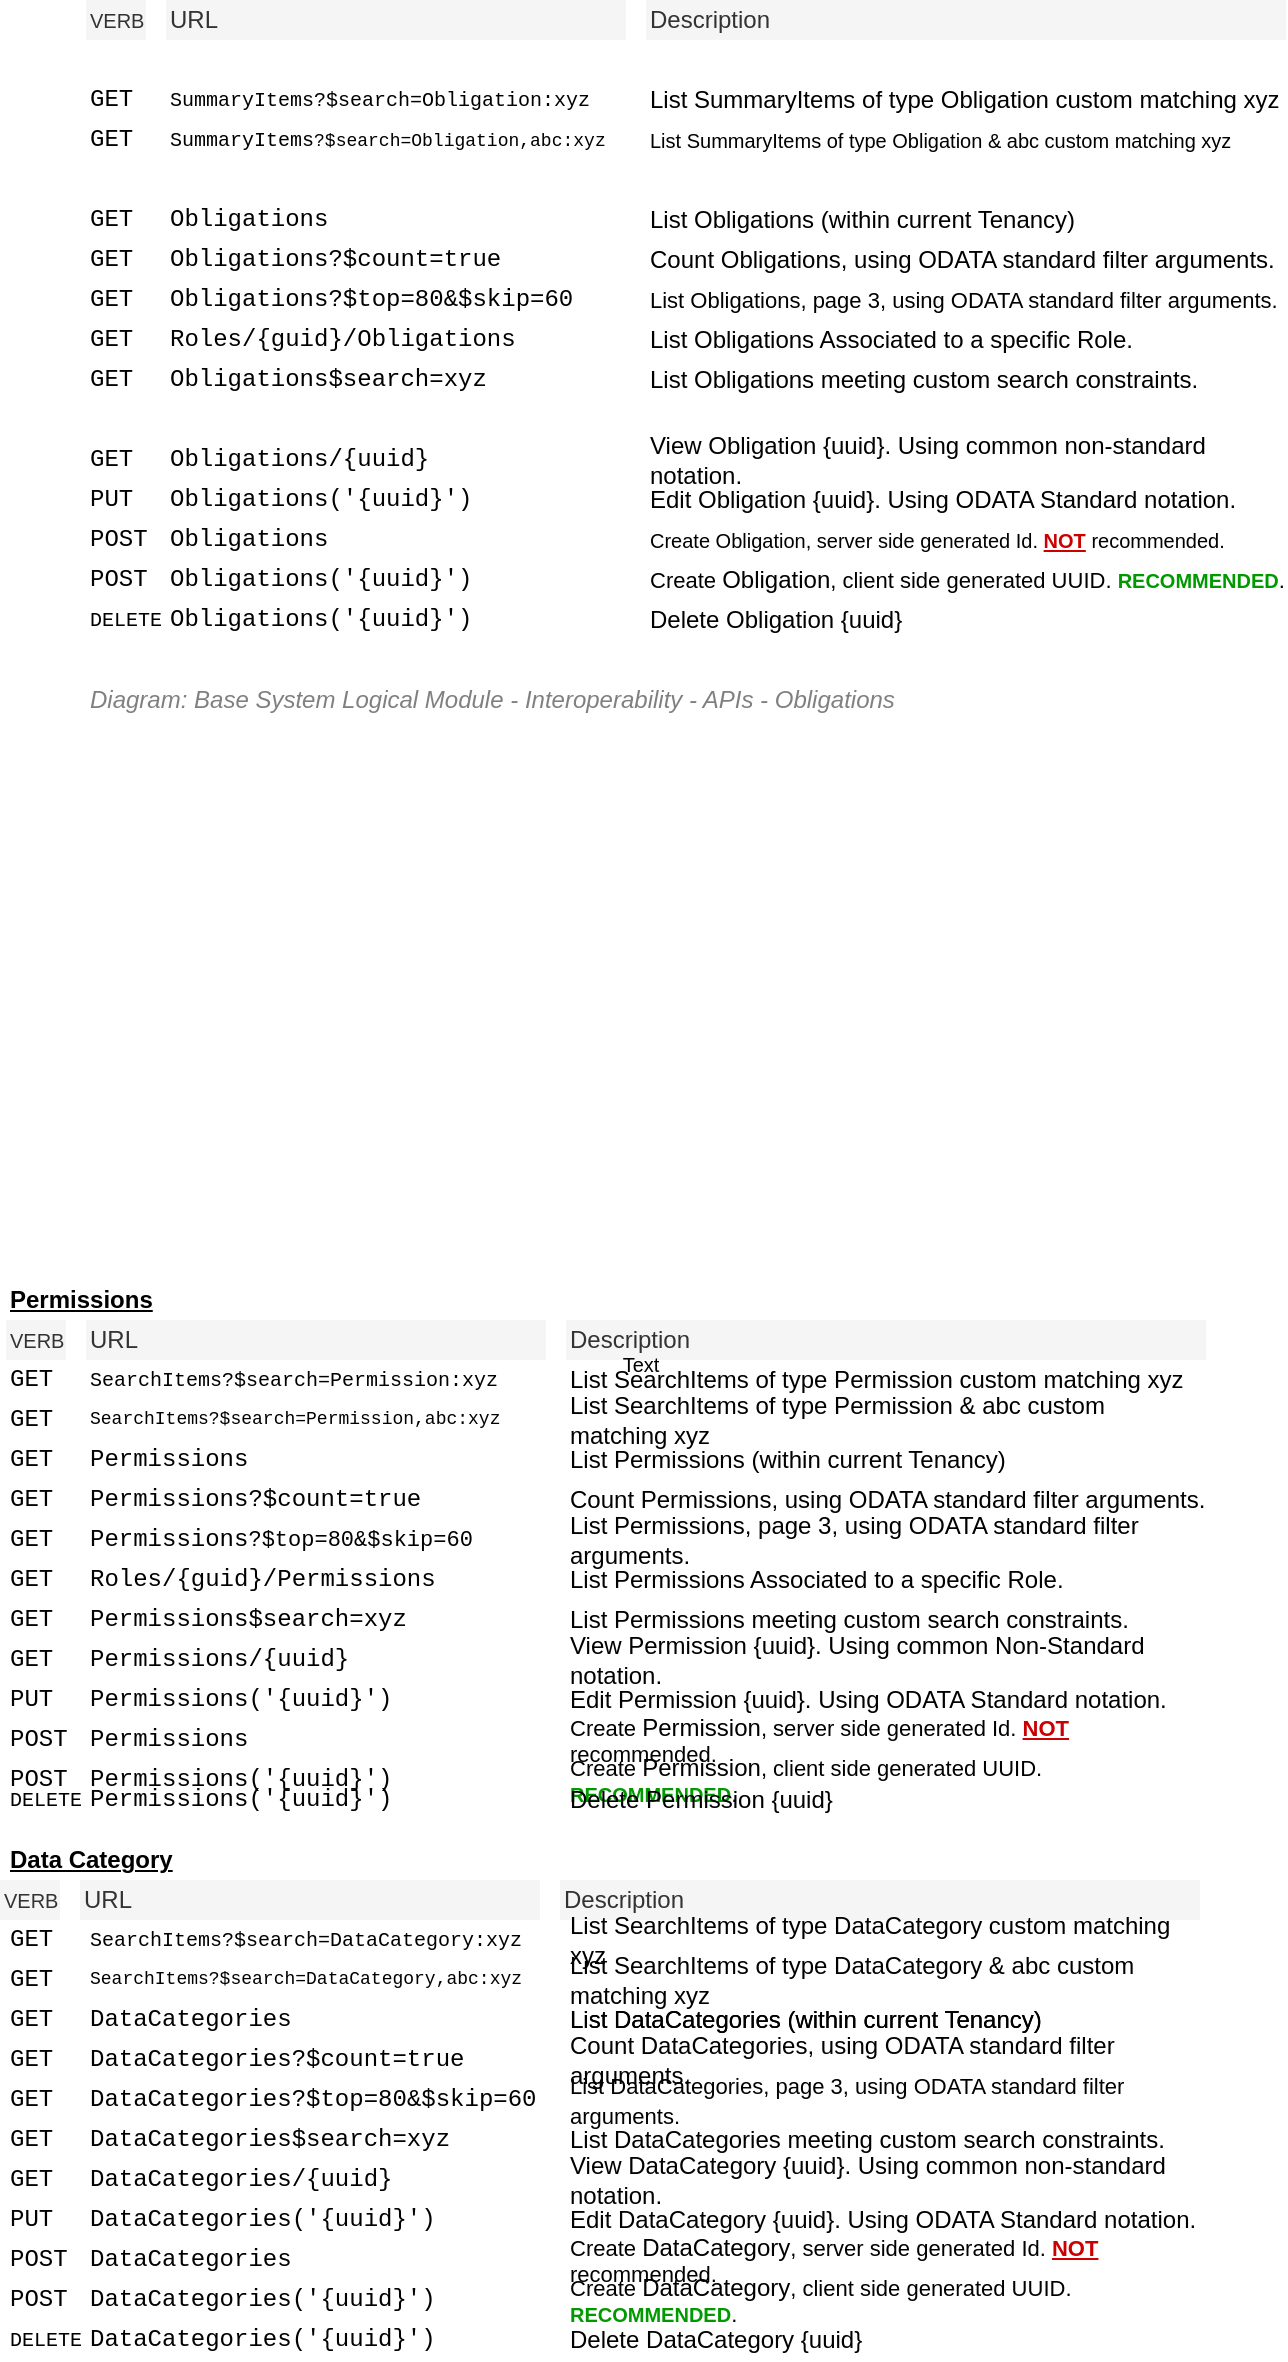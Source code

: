 <mxfile compressed="false" version="18.0.8" type="google">
  <diagram name="Integration/System Logical Module/API/Resource URLs/Obligations" id="_vl6j4uGzw7o1ja7lDuy">
    <mxGraphModel grid="1" page="1" gridSize="10" guides="1" tooltips="1" connect="1" arrows="1" fold="1" pageScale="1" pageWidth="850" pageHeight="1100" math="0" shadow="0">
      <root>
        <mxCell id="plRAJhjOQbolsk8mRA2n-0" />
        <mxCell id="plRAJhjOQbolsk8mRA2n-1" parent="plRAJhjOQbolsk8mRA2n-0" />
        <mxCell id="plRAJhjOQbolsk8mRA2n-26" value="List Obligations (within current Tenancy)" style="text;html=1;strokeColor=none;fillColor=none;align=left;verticalAlign=middle;whiteSpace=wrap;rounded=0;dashed=1;fontFamily=Helvetica;fontSize=12;" vertex="1" parent="plRAJhjOQbolsk8mRA2n-1">
          <mxGeometry x="400" y="300" width="320" height="20" as="geometry" />
        </mxCell>
        <mxCell id="plRAJhjOQbolsk8mRA2n-27" value="Obligations" style="text;html=1;strokeColor=none;fillColor=none;align=left;verticalAlign=middle;whiteSpace=wrap;rounded=0;dashed=1;fontSize=12;fontFamily=Courier New;" vertex="1" parent="plRAJhjOQbolsk8mRA2n-1">
          <mxGeometry x="160" y="300" width="200" height="20" as="geometry" />
        </mxCell>
        <mxCell id="plRAJhjOQbolsk8mRA2n-28" value="Obligations/{uuid}" style="text;html=1;strokeColor=none;fillColor=none;align=left;verticalAlign=middle;whiteSpace=wrap;rounded=0;dashed=1;fontSize=12;fontFamily=Courier New;" vertex="1" parent="plRAJhjOQbolsk8mRA2n-1">
          <mxGeometry x="160" y="420" width="200" height="20" as="geometry" />
        </mxCell>
        <mxCell id="plRAJhjOQbolsk8mRA2n-29" value="View Obligation {uuid}. Using common non-standard notation." style="text;html=1;strokeColor=none;fillColor=none;align=left;verticalAlign=middle;whiteSpace=wrap;rounded=0;dashed=1;fontFamily=Helvetica;fontSize=12;" vertex="1" parent="plRAJhjOQbolsk8mRA2n-1">
          <mxGeometry x="400" y="420" width="320" height="20" as="geometry" />
        </mxCell>
        <mxCell id="plRAJhjOQbolsk8mRA2n-30" value="GET" style="text;html=1;strokeColor=none;fillColor=none;align=left;verticalAlign=middle;whiteSpace=wrap;rounded=0;dashed=1;fontSize=12;fontFamily=Courier New;" vertex="1" parent="plRAJhjOQbolsk8mRA2n-1">
          <mxGeometry x="120" y="300" width="40" height="20" as="geometry" />
        </mxCell>
        <mxCell id="plRAJhjOQbolsk8mRA2n-31" value="GET" style="text;html=1;strokeColor=none;fillColor=none;align=left;verticalAlign=middle;whiteSpace=wrap;rounded=0;dashed=1;fontSize=12;fontFamily=Courier New;" vertex="1" parent="plRAJhjOQbolsk8mRA2n-1">
          <mxGeometry x="120" y="420" width="40" height="20" as="geometry" />
        </mxCell>
        <mxCell id="plRAJhjOQbolsk8mRA2n-32" value="POST" style="text;html=1;strokeColor=none;fillColor=none;align=left;verticalAlign=middle;whiteSpace=wrap;rounded=0;dashed=1;fontSize=12;fontFamily=Courier New;" vertex="1" parent="plRAJhjOQbolsk8mRA2n-1">
          <mxGeometry x="120" y="460" width="40" height="20" as="geometry" />
        </mxCell>
        <mxCell id="plRAJhjOQbolsk8mRA2n-33" value="Obligations" style="text;html=1;strokeColor=none;fillColor=none;align=left;verticalAlign=middle;whiteSpace=wrap;rounded=0;dashed=1;fontSize=12;fontFamily=Courier New;" vertex="1" parent="plRAJhjOQbolsk8mRA2n-1">
          <mxGeometry x="160" y="460" width="200" height="20" as="geometry" />
        </mxCell>
        <mxCell id="plRAJhjOQbolsk8mRA2n-34" value="POST" style="text;html=1;strokeColor=none;fillColor=none;align=left;verticalAlign=middle;whiteSpace=wrap;rounded=0;dashed=1;fontSize=12;fontFamily=Courier New;" vertex="1" parent="plRAJhjOQbolsk8mRA2n-1">
          <mxGeometry x="120" y="480" width="40" height="20" as="geometry" />
        </mxCell>
        <mxCell id="plRAJhjOQbolsk8mRA2n-35" value="Obligations(&#39;{uuid}&#39;)" style="text;html=1;strokeColor=none;fillColor=none;align=left;verticalAlign=middle;whiteSpace=wrap;rounded=0;dashed=1;fontSize=12;fontFamily=Courier New;" vertex="1" parent="plRAJhjOQbolsk8mRA2n-1">
          <mxGeometry x="160" y="480" width="200" height="20" as="geometry" />
        </mxCell>
        <mxCell id="plRAJhjOQbolsk8mRA2n-36" value="Create&amp;nbsp;&lt;span style=&quot;font-size: 10px;&quot;&gt;Obligation&lt;/span&gt;, server side generated Id. &lt;b style=&quot;font-size: 10px;&quot;&gt;&lt;font color=&quot;#cc0000&quot; style=&quot;font-size: 10px;&quot;&gt;&lt;u style=&quot;font-size: 10px;&quot;&gt;NOT&lt;/u&gt;&lt;/font&gt; &lt;/b&gt;recommended." style="text;html=1;strokeColor=none;fillColor=none;align=left;verticalAlign=middle;whiteSpace=wrap;rounded=0;dashed=1;fontFamily=Helvetica;fontSize=10;" vertex="1" parent="plRAJhjOQbolsk8mRA2n-1">
          <mxGeometry x="400" y="460" width="320" height="20" as="geometry" />
        </mxCell>
        <mxCell id="plRAJhjOQbolsk8mRA2n-37" value="Create&amp;nbsp;&lt;span style=&quot;font-size: 12px&quot;&gt;Obligation&lt;/span&gt;, client side generated UUID. &lt;font color=&quot;#009900&quot; size=&quot;1&quot;&gt;&lt;b&gt;RECOMMENDED&lt;/b&gt;&lt;/font&gt;." style="text;html=1;strokeColor=none;fillColor=none;align=left;verticalAlign=middle;whiteSpace=wrap;rounded=0;dashed=1;fontFamily=Helvetica;fontSize=11;" vertex="1" parent="plRAJhjOQbolsk8mRA2n-1">
          <mxGeometry x="400" y="480" width="320" height="20" as="geometry" />
        </mxCell>
        <mxCell id="plRAJhjOQbolsk8mRA2n-38" value="PUT" style="text;html=1;strokeColor=none;fillColor=none;align=left;verticalAlign=middle;whiteSpace=wrap;rounded=0;dashed=1;fontSize=12;fontFamily=Courier New;" vertex="1" parent="plRAJhjOQbolsk8mRA2n-1">
          <mxGeometry x="120" y="440" width="40" height="20" as="geometry" />
        </mxCell>
        <mxCell id="plRAJhjOQbolsk8mRA2n-39" value="Obligations(&#39;{uuid}&#39;)" style="text;html=1;strokeColor=none;fillColor=none;align=left;verticalAlign=middle;whiteSpace=wrap;rounded=0;dashed=1;fontSize=12;fontFamily=Courier New;" vertex="1" parent="plRAJhjOQbolsk8mRA2n-1">
          <mxGeometry x="160" y="440" width="200" height="20" as="geometry" />
        </mxCell>
        <mxCell id="plRAJhjOQbolsk8mRA2n-40" value="Edit Obligation {uuid}. Using ODATA Standard notation." style="text;html=1;strokeColor=none;fillColor=none;align=left;verticalAlign=middle;whiteSpace=wrap;rounded=0;dashed=1;fontFamily=Helvetica;fontSize=12;" vertex="1" parent="plRAJhjOQbolsk8mRA2n-1">
          <mxGeometry x="400" y="440" width="320" height="20" as="geometry" />
        </mxCell>
        <mxCell id="plRAJhjOQbolsk8mRA2n-41" value="DELETE" style="text;html=1;strokeColor=none;fillColor=none;align=left;verticalAlign=middle;whiteSpace=wrap;rounded=0;dashed=1;fontSize=10;fontFamily=Courier New;" vertex="1" parent="plRAJhjOQbolsk8mRA2n-1">
          <mxGeometry x="120" y="500" width="40" height="20" as="geometry" />
        </mxCell>
        <mxCell id="plRAJhjOQbolsk8mRA2n-42" value="Obligations(&#39;{uuid}&#39;)" style="text;html=1;strokeColor=none;fillColor=none;align=left;verticalAlign=middle;whiteSpace=wrap;rounded=0;dashed=1;fontSize=12;fontFamily=Courier New;" vertex="1" parent="plRAJhjOQbolsk8mRA2n-1">
          <mxGeometry x="160" y="500" width="200" height="20" as="geometry" />
        </mxCell>
        <mxCell id="plRAJhjOQbolsk8mRA2n-43" value="Delete Obligation {uuid}" style="text;html=1;strokeColor=none;fillColor=none;align=left;verticalAlign=middle;whiteSpace=wrap;rounded=0;dashed=1;fontFamily=Helvetica;fontSize=12;" vertex="1" parent="plRAJhjOQbolsk8mRA2n-1">
          <mxGeometry x="400" y="500" width="320" height="20" as="geometry" />
        </mxCell>
        <mxCell id="plRAJhjOQbolsk8mRA2n-45" value="List Obligations, page 3, using ODATA standard filter arguments." style="text;html=1;strokeColor=none;fillColor=none;align=left;verticalAlign=middle;whiteSpace=wrap;rounded=0;dashed=1;fontFamily=Helvetica;fontSize=11;" vertex="1" parent="plRAJhjOQbolsk8mRA2n-1">
          <mxGeometry x="400" y="340" width="320" height="20" as="geometry" />
        </mxCell>
        <mxCell id="plRAJhjOQbolsk8mRA2n-46" value="&lt;font style=&quot;font-size: 12px&quot;&gt;Obligations?$top=80&amp;amp;$skip=60&lt;/font&gt;" style="text;html=1;strokeColor=none;fillColor=none;align=left;verticalAlign=middle;whiteSpace=wrap;rounded=0;dashed=1;fontSize=12;fontFamily=Courier New;" vertex="1" parent="plRAJhjOQbolsk8mRA2n-1">
          <mxGeometry x="160" y="340" width="240" height="20" as="geometry" />
        </mxCell>
        <mxCell id="plRAJhjOQbolsk8mRA2n-47" value="GET" style="text;html=1;strokeColor=none;fillColor=none;align=left;verticalAlign=middle;whiteSpace=wrap;rounded=0;dashed=1;fontSize=12;fontFamily=Courier New;" vertex="1" parent="plRAJhjOQbolsk8mRA2n-1">
          <mxGeometry x="120" y="340" width="40" height="20" as="geometry" />
        </mxCell>
        <mxCell id="plRAJhjOQbolsk8mRA2n-48" value="Count Obligations, using ODATA standard filter arguments." style="text;html=1;strokeColor=none;fillColor=none;align=left;verticalAlign=middle;whiteSpace=wrap;rounded=0;dashed=1;fontFamily=Helvetica;fontSize=12;" vertex="1" parent="plRAJhjOQbolsk8mRA2n-1">
          <mxGeometry x="400" y="320" width="320" height="20" as="geometry" />
        </mxCell>
        <mxCell id="plRAJhjOQbolsk8mRA2n-49" value="Obligations?$count=true" style="text;html=1;strokeColor=none;fillColor=none;align=left;verticalAlign=middle;whiteSpace=wrap;rounded=0;dashed=1;fontSize=12;fontFamily=Courier New;" vertex="1" parent="plRAJhjOQbolsk8mRA2n-1">
          <mxGeometry x="160" y="320" width="200" height="20" as="geometry" />
        </mxCell>
        <mxCell id="plRAJhjOQbolsk8mRA2n-50" value="GET" style="text;html=1;strokeColor=none;fillColor=none;align=left;verticalAlign=middle;whiteSpace=wrap;rounded=0;dashed=1;fontSize=12;fontFamily=Courier New;" vertex="1" parent="plRAJhjOQbolsk8mRA2n-1">
          <mxGeometry x="120" y="320" width="40" height="20" as="geometry" />
        </mxCell>
        <mxCell id="plRAJhjOQbolsk8mRA2n-51" value="List Permissions (within current Tenancy)" style="text;html=1;strokeColor=none;fillColor=none;align=left;verticalAlign=middle;whiteSpace=wrap;rounded=0;dashed=1;fontFamily=Helvetica;fontSize=12;" vertex="1" parent="plRAJhjOQbolsk8mRA2n-1">
          <mxGeometry x="360" y="920" width="320" height="20" as="geometry" />
        </mxCell>
        <mxCell id="plRAJhjOQbolsk8mRA2n-52" value="Permissions" style="text;html=1;strokeColor=none;fillColor=none;align=left;verticalAlign=middle;whiteSpace=wrap;rounded=0;dashed=1;fontSize=12;fontFamily=Courier New;" vertex="1" parent="plRAJhjOQbolsk8mRA2n-1">
          <mxGeometry x="120" y="920" width="200" height="20" as="geometry" />
        </mxCell>
        <mxCell id="plRAJhjOQbolsk8mRA2n-53" value="Permissions/{uuid}" style="text;html=1;strokeColor=none;fillColor=none;align=left;verticalAlign=middle;whiteSpace=wrap;rounded=0;dashed=1;fontSize=12;fontFamily=Courier New;" vertex="1" parent="plRAJhjOQbolsk8mRA2n-1">
          <mxGeometry x="120" y="1020" width="200" height="20" as="geometry" />
        </mxCell>
        <mxCell id="plRAJhjOQbolsk8mRA2n-54" value="View Permission {uuid}. Using common Non-Standard notation." style="text;html=1;strokeColor=none;fillColor=none;align=left;verticalAlign=middle;whiteSpace=wrap;rounded=0;dashed=1;fontFamily=Helvetica;fontSize=12;" vertex="1" parent="plRAJhjOQbolsk8mRA2n-1">
          <mxGeometry x="360" y="1020" width="320" height="20" as="geometry" />
        </mxCell>
        <mxCell id="plRAJhjOQbolsk8mRA2n-55" value="GET" style="text;html=1;strokeColor=none;fillColor=none;align=left;verticalAlign=middle;whiteSpace=wrap;rounded=0;dashed=1;fontSize=12;fontFamily=Courier New;" vertex="1" parent="plRAJhjOQbolsk8mRA2n-1">
          <mxGeometry x="80" y="920" width="40" height="20" as="geometry" />
        </mxCell>
        <mxCell id="plRAJhjOQbolsk8mRA2n-56" value="GET" style="text;html=1;strokeColor=none;fillColor=none;align=left;verticalAlign=middle;whiteSpace=wrap;rounded=0;dashed=1;fontSize=12;fontFamily=Courier New;" vertex="1" parent="plRAJhjOQbolsk8mRA2n-1">
          <mxGeometry x="80" y="1020" width="40" height="20" as="geometry" />
        </mxCell>
        <mxCell id="plRAJhjOQbolsk8mRA2n-57" value="POST" style="text;html=1;strokeColor=none;fillColor=none;align=left;verticalAlign=middle;whiteSpace=wrap;rounded=0;dashed=1;fontSize=12;fontFamily=Courier New;" vertex="1" parent="plRAJhjOQbolsk8mRA2n-1">
          <mxGeometry x="80" y="1060" width="40" height="20" as="geometry" />
        </mxCell>
        <mxCell id="plRAJhjOQbolsk8mRA2n-58" value="Permissions" style="text;html=1;strokeColor=none;fillColor=none;align=left;verticalAlign=middle;whiteSpace=wrap;rounded=0;dashed=1;fontSize=12;fontFamily=Courier New;" vertex="1" parent="plRAJhjOQbolsk8mRA2n-1">
          <mxGeometry x="120" y="1060" width="200" height="20" as="geometry" />
        </mxCell>
        <mxCell id="plRAJhjOQbolsk8mRA2n-59" value="POST" style="text;html=1;strokeColor=none;fillColor=none;align=left;verticalAlign=middle;whiteSpace=wrap;rounded=0;dashed=1;fontSize=12;fontFamily=Courier New;" vertex="1" parent="plRAJhjOQbolsk8mRA2n-1">
          <mxGeometry x="80" y="1080" width="40" height="20" as="geometry" />
        </mxCell>
        <mxCell id="plRAJhjOQbolsk8mRA2n-60" value="Permissions(&#39;{uuid}&#39;)" style="text;html=1;strokeColor=none;fillColor=none;align=left;verticalAlign=middle;whiteSpace=wrap;rounded=0;dashed=1;fontSize=12;fontFamily=Courier New;" vertex="1" parent="plRAJhjOQbolsk8mRA2n-1">
          <mxGeometry x="120" y="1080" width="200" height="20" as="geometry" />
        </mxCell>
        <mxCell id="plRAJhjOQbolsk8mRA2n-61" value="Create&amp;nbsp;&lt;span style=&quot;font-size: 12px&quot;&gt;Permission&lt;/span&gt;, server side generated Id. &lt;b style=&quot;font-size: 11px&quot;&gt;&lt;font color=&quot;#cc0000&quot; style=&quot;font-size: 11px&quot;&gt;&lt;u style=&quot;font-size: 11px&quot;&gt;NOT&lt;/u&gt;&lt;/font&gt; &lt;/b&gt;recommended." style="text;html=1;strokeColor=none;fillColor=none;align=left;verticalAlign=middle;whiteSpace=wrap;rounded=0;dashed=1;fontFamily=Helvetica;fontSize=11;" vertex="1" parent="plRAJhjOQbolsk8mRA2n-1">
          <mxGeometry x="360" y="1060" width="320" height="20" as="geometry" />
        </mxCell>
        <mxCell id="plRAJhjOQbolsk8mRA2n-62" value="Create&amp;nbsp;&lt;span style=&quot;font-size: 12px&quot;&gt;Permission&lt;/span&gt;, client side generated UUID. &lt;font color=&quot;#009900&quot; size=&quot;1&quot;&gt;&lt;b&gt;RECOMMENDED&lt;/b&gt;&lt;/font&gt;." style="text;html=1;strokeColor=none;fillColor=none;align=left;verticalAlign=middle;whiteSpace=wrap;rounded=0;dashed=1;fontFamily=Helvetica;fontSize=11;" vertex="1" parent="plRAJhjOQbolsk8mRA2n-1">
          <mxGeometry x="360" y="1080" width="320" height="20" as="geometry" />
        </mxCell>
        <mxCell id="plRAJhjOQbolsk8mRA2n-63" value="PUT" style="text;html=1;strokeColor=none;fillColor=none;align=left;verticalAlign=middle;whiteSpace=wrap;rounded=0;dashed=1;fontSize=12;fontFamily=Courier New;" vertex="1" parent="plRAJhjOQbolsk8mRA2n-1">
          <mxGeometry x="80" y="1040" width="40" height="20" as="geometry" />
        </mxCell>
        <mxCell id="plRAJhjOQbolsk8mRA2n-64" value="Permissions(&#39;{uuid}&#39;)" style="text;html=1;strokeColor=none;fillColor=none;align=left;verticalAlign=middle;whiteSpace=wrap;rounded=0;dashed=1;fontSize=12;fontFamily=Courier New;" vertex="1" parent="plRAJhjOQbolsk8mRA2n-1">
          <mxGeometry x="120" y="1040" width="200" height="20" as="geometry" />
        </mxCell>
        <mxCell id="plRAJhjOQbolsk8mRA2n-65" value="Edit Permission {uuid}. Using ODATA Standard notation." style="text;html=1;strokeColor=none;fillColor=none;align=left;verticalAlign=middle;whiteSpace=wrap;rounded=0;dashed=1;fontFamily=Helvetica;fontSize=12;" vertex="1" parent="plRAJhjOQbolsk8mRA2n-1">
          <mxGeometry x="360" y="1040" width="320" height="20" as="geometry" />
        </mxCell>
        <mxCell id="plRAJhjOQbolsk8mRA2n-66" value="DELETE" style="text;html=1;strokeColor=none;fillColor=none;align=left;verticalAlign=middle;whiteSpace=wrap;rounded=0;dashed=1;fontSize=10;fontFamily=Courier New;" vertex="1" parent="plRAJhjOQbolsk8mRA2n-1">
          <mxGeometry x="80" y="1090" width="40" height="20" as="geometry" />
        </mxCell>
        <mxCell id="plRAJhjOQbolsk8mRA2n-67" value="Permissions(&#39;{uuid}&#39;)" style="text;html=1;strokeColor=none;fillColor=none;align=left;verticalAlign=middle;whiteSpace=wrap;rounded=0;dashed=1;fontSize=12;fontFamily=Courier New;" vertex="1" parent="plRAJhjOQbolsk8mRA2n-1">
          <mxGeometry x="120" y="1090" width="200" height="20" as="geometry" />
        </mxCell>
        <mxCell id="plRAJhjOQbolsk8mRA2n-68" value="Delete Permission {uuid}" style="text;html=1;strokeColor=none;fillColor=none;align=left;verticalAlign=middle;whiteSpace=wrap;rounded=0;dashed=1;fontFamily=Helvetica;fontSize=12;" vertex="1" parent="plRAJhjOQbolsk8mRA2n-1">
          <mxGeometry x="360" y="1090" width="320" height="20" as="geometry" />
        </mxCell>
        <mxCell id="plRAJhjOQbolsk8mRA2n-69" value="Permissions" style="text;strokeColor=none;fillColor=none;html=1;fontSize=12;fontStyle=5;verticalAlign=middle;align=left;dashed=1;fontFamily=Helvetica;" vertex="1" parent="plRAJhjOQbolsk8mRA2n-1">
          <mxGeometry x="80" y="840" width="280" height="20" as="geometry" />
        </mxCell>
        <mxCell id="plRAJhjOQbolsk8mRA2n-70" value="List Permissions, page 3, using ODATA standard filter arguments." style="text;html=1;strokeColor=none;fillColor=none;align=left;verticalAlign=middle;whiteSpace=wrap;rounded=0;dashed=1;fontFamily=Helvetica;fontSize=12;" vertex="1" parent="plRAJhjOQbolsk8mRA2n-1">
          <mxGeometry x="360" y="960" width="320" height="20" as="geometry" />
        </mxCell>
        <mxCell id="plRAJhjOQbolsk8mRA2n-71" value="&lt;font style=&quot;font-size: 11px&quot;&gt;&lt;span style=&quot;font-size: 12px&quot;&gt;Permissions&lt;/span&gt;?$top=80&amp;amp;$skip=60&lt;/font&gt;" style="text;html=1;strokeColor=none;fillColor=none;align=left;verticalAlign=middle;whiteSpace=wrap;rounded=0;dashed=1;fontSize=12;fontFamily=Courier New;" vertex="1" parent="plRAJhjOQbolsk8mRA2n-1">
          <mxGeometry x="120" y="960" width="240" height="20" as="geometry" />
        </mxCell>
        <mxCell id="plRAJhjOQbolsk8mRA2n-72" value="GET" style="text;html=1;strokeColor=none;fillColor=none;align=left;verticalAlign=middle;whiteSpace=wrap;rounded=0;dashed=1;fontSize=12;fontFamily=Courier New;" vertex="1" parent="plRAJhjOQbolsk8mRA2n-1">
          <mxGeometry x="80" y="960" width="40" height="20" as="geometry" />
        </mxCell>
        <mxCell id="plRAJhjOQbolsk8mRA2n-73" value="Count Permissions, using ODATA standard filter arguments." style="text;html=1;strokeColor=none;fillColor=none;align=left;verticalAlign=middle;whiteSpace=wrap;rounded=0;dashed=1;fontFamily=Helvetica;fontSize=12;" vertex="1" parent="plRAJhjOQbolsk8mRA2n-1">
          <mxGeometry x="360" y="940" width="320" height="20" as="geometry" />
        </mxCell>
        <mxCell id="plRAJhjOQbolsk8mRA2n-74" value="Permissions?$count=true" style="text;html=1;strokeColor=none;fillColor=none;align=left;verticalAlign=middle;whiteSpace=wrap;rounded=0;dashed=1;fontSize=12;fontFamily=Courier New;" vertex="1" parent="plRAJhjOQbolsk8mRA2n-1">
          <mxGeometry x="120" y="940" width="200" height="20" as="geometry" />
        </mxCell>
        <mxCell id="plRAJhjOQbolsk8mRA2n-75" value="GET" style="text;html=1;strokeColor=none;fillColor=none;align=left;verticalAlign=middle;whiteSpace=wrap;rounded=0;dashed=1;fontSize=12;fontFamily=Courier New;" vertex="1" parent="plRAJhjOQbolsk8mRA2n-1">
          <mxGeometry x="80" y="940" width="40" height="20" as="geometry" />
        </mxCell>
        <mxCell id="plRAJhjOQbolsk8mRA2n-76" value="List DataCategories (within current Tenancy)" style="text;html=1;strokeColor=none;fillColor=none;align=left;verticalAlign=middle;whiteSpace=wrap;rounded=0;dashed=1;fontFamily=Helvetica;fontSize=12;" vertex="1" parent="plRAJhjOQbolsk8mRA2n-1">
          <mxGeometry x="360" y="1200" width="320" height="20" as="geometry" />
        </mxCell>
        <mxCell id="plRAJhjOQbolsk8mRA2n-77" value="DataCategories" style="text;html=1;strokeColor=none;fillColor=none;align=left;verticalAlign=middle;whiteSpace=wrap;rounded=0;dashed=1;fontSize=12;fontFamily=Courier New;" vertex="1" parent="plRAJhjOQbolsk8mRA2n-1">
          <mxGeometry x="120" y="1200" width="240" height="20" as="geometry" />
        </mxCell>
        <mxCell id="plRAJhjOQbolsk8mRA2n-78" value="DataCategories/{uuid}" style="text;html=1;strokeColor=none;fillColor=none;align=left;verticalAlign=middle;whiteSpace=wrap;rounded=0;dashed=1;fontSize=12;fontFamily=Courier New;" vertex="1" parent="plRAJhjOQbolsk8mRA2n-1">
          <mxGeometry x="120" y="1280" width="240" height="20" as="geometry" />
        </mxCell>
        <mxCell id="plRAJhjOQbolsk8mRA2n-79" value="View DataCategory {uuid}. Using common non-standard notation." style="text;html=1;strokeColor=none;fillColor=none;align=left;verticalAlign=middle;whiteSpace=wrap;rounded=0;dashed=1;fontFamily=Helvetica;fontSize=12;" vertex="1" parent="plRAJhjOQbolsk8mRA2n-1">
          <mxGeometry x="360" y="1280" width="320" height="20" as="geometry" />
        </mxCell>
        <mxCell id="plRAJhjOQbolsk8mRA2n-80" value="GET" style="text;html=1;strokeColor=none;fillColor=none;align=left;verticalAlign=middle;whiteSpace=wrap;rounded=0;dashed=1;fontSize=12;fontFamily=Courier New;" vertex="1" parent="plRAJhjOQbolsk8mRA2n-1">
          <mxGeometry x="80" y="1200" width="40" height="20" as="geometry" />
        </mxCell>
        <mxCell id="plRAJhjOQbolsk8mRA2n-81" value="GET" style="text;html=1;strokeColor=none;fillColor=none;align=left;verticalAlign=middle;whiteSpace=wrap;rounded=0;dashed=1;fontSize=12;fontFamily=Courier New;" vertex="1" parent="plRAJhjOQbolsk8mRA2n-1">
          <mxGeometry x="80" y="1280" width="40" height="20" as="geometry" />
        </mxCell>
        <mxCell id="plRAJhjOQbolsk8mRA2n-82" value="POST" style="text;html=1;strokeColor=none;fillColor=none;align=left;verticalAlign=middle;whiteSpace=wrap;rounded=0;dashed=1;fontSize=12;fontFamily=Courier New;" vertex="1" parent="plRAJhjOQbolsk8mRA2n-1">
          <mxGeometry x="80" y="1320" width="40" height="20" as="geometry" />
        </mxCell>
        <mxCell id="plRAJhjOQbolsk8mRA2n-83" value="DataCategories" style="text;html=1;strokeColor=none;fillColor=none;align=left;verticalAlign=middle;whiteSpace=wrap;rounded=0;dashed=1;fontSize=12;fontFamily=Courier New;" vertex="1" parent="plRAJhjOQbolsk8mRA2n-1">
          <mxGeometry x="120" y="1320" width="240" height="20" as="geometry" />
        </mxCell>
        <mxCell id="plRAJhjOQbolsk8mRA2n-84" value="POST" style="text;html=1;strokeColor=none;fillColor=none;align=left;verticalAlign=middle;whiteSpace=wrap;rounded=0;dashed=1;fontSize=12;fontFamily=Courier New;" vertex="1" parent="plRAJhjOQbolsk8mRA2n-1">
          <mxGeometry x="80" y="1340" width="40" height="20" as="geometry" />
        </mxCell>
        <mxCell id="plRAJhjOQbolsk8mRA2n-85" value="DataCategories(&#39;{uuid}&#39;)" style="text;html=1;strokeColor=none;fillColor=none;align=left;verticalAlign=middle;whiteSpace=wrap;rounded=0;dashed=1;fontSize=12;fontFamily=Courier New;" vertex="1" parent="plRAJhjOQbolsk8mRA2n-1">
          <mxGeometry x="120" y="1340" width="240" height="20" as="geometry" />
        </mxCell>
        <mxCell id="plRAJhjOQbolsk8mRA2n-86" value="Create&amp;nbsp;&lt;span style=&quot;font-size: 12px&quot;&gt;DataCategory&lt;/span&gt;, server side generated Id. &lt;b style=&quot;font-size: 11px&quot;&gt;&lt;font color=&quot;#cc0000&quot; style=&quot;font-size: 11px&quot;&gt;&lt;u style=&quot;font-size: 11px&quot;&gt;NOT&lt;/u&gt;&lt;/font&gt; &lt;/b&gt;recommended." style="text;html=1;strokeColor=none;fillColor=none;align=left;verticalAlign=middle;whiteSpace=wrap;rounded=0;dashed=1;fontFamily=Helvetica;fontSize=11;" vertex="1" parent="plRAJhjOQbolsk8mRA2n-1">
          <mxGeometry x="360" y="1320" width="320" height="20" as="geometry" />
        </mxCell>
        <mxCell id="plRAJhjOQbolsk8mRA2n-87" value="Create&amp;nbsp;&lt;span style=&quot;font-size: 12px&quot;&gt;DataCategory&lt;/span&gt;, client side generated UUID. &lt;font color=&quot;#009900&quot; size=&quot;1&quot;&gt;&lt;b&gt;RECOMMENDED&lt;/b&gt;&lt;/font&gt;." style="text;html=1;strokeColor=none;fillColor=none;align=left;verticalAlign=middle;whiteSpace=wrap;rounded=0;dashed=1;fontFamily=Helvetica;fontSize=11;" vertex="1" parent="plRAJhjOQbolsk8mRA2n-1">
          <mxGeometry x="360" y="1340" width="320" height="20" as="geometry" />
        </mxCell>
        <mxCell id="plRAJhjOQbolsk8mRA2n-88" value="PUT" style="text;html=1;strokeColor=none;fillColor=none;align=left;verticalAlign=middle;whiteSpace=wrap;rounded=0;dashed=1;fontSize=12;fontFamily=Courier New;" vertex="1" parent="plRAJhjOQbolsk8mRA2n-1">
          <mxGeometry x="80" y="1300" width="40" height="20" as="geometry" />
        </mxCell>
        <mxCell id="plRAJhjOQbolsk8mRA2n-89" value="DataCategories(&#39;{uuid}&#39;)" style="text;html=1;strokeColor=none;fillColor=none;align=left;verticalAlign=middle;whiteSpace=wrap;rounded=0;dashed=1;fontSize=12;fontFamily=Courier New;" vertex="1" parent="plRAJhjOQbolsk8mRA2n-1">
          <mxGeometry x="120" y="1300" width="240" height="20" as="geometry" />
        </mxCell>
        <mxCell id="plRAJhjOQbolsk8mRA2n-90" value="Edit DataCategory {uuid}. Using ODATA Standard notation." style="text;html=1;strokeColor=none;fillColor=none;align=left;verticalAlign=middle;whiteSpace=wrap;rounded=0;dashed=1;fontFamily=Helvetica;fontSize=12;" vertex="1" parent="plRAJhjOQbolsk8mRA2n-1">
          <mxGeometry x="360" y="1300" width="320" height="20" as="geometry" />
        </mxCell>
        <mxCell id="plRAJhjOQbolsk8mRA2n-91" value="DELETE" style="text;html=1;strokeColor=none;fillColor=none;align=left;verticalAlign=middle;whiteSpace=wrap;rounded=0;dashed=1;fontSize=10;fontFamily=Courier New;" vertex="1" parent="plRAJhjOQbolsk8mRA2n-1">
          <mxGeometry x="80" y="1360" width="40" height="20" as="geometry" />
        </mxCell>
        <mxCell id="plRAJhjOQbolsk8mRA2n-92" value="DataCategories(&#39;{uuid}&#39;)" style="text;html=1;strokeColor=none;fillColor=none;align=left;verticalAlign=middle;whiteSpace=wrap;rounded=0;dashed=1;fontSize=12;fontFamily=Courier New;" vertex="1" parent="plRAJhjOQbolsk8mRA2n-1">
          <mxGeometry x="120" y="1360" width="240" height="20" as="geometry" />
        </mxCell>
        <mxCell id="plRAJhjOQbolsk8mRA2n-93" value="Delete DataCategory {uuid}" style="text;html=1;strokeColor=none;fillColor=none;align=left;verticalAlign=middle;whiteSpace=wrap;rounded=0;dashed=1;fontFamily=Helvetica;fontSize=12;" vertex="1" parent="plRAJhjOQbolsk8mRA2n-1">
          <mxGeometry x="360" y="1360" width="320" height="20" as="geometry" />
        </mxCell>
        <mxCell id="plRAJhjOQbolsk8mRA2n-94" value="Data Category" style="text;strokeColor=none;fillColor=none;html=1;fontSize=12;fontStyle=5;verticalAlign=middle;align=left;dashed=1;fontFamily=Helvetica;" vertex="1" parent="plRAJhjOQbolsk8mRA2n-1">
          <mxGeometry x="80" y="1120" width="280" height="20" as="geometry" />
        </mxCell>
        <mxCell id="plRAJhjOQbolsk8mRA2n-95" value="&lt;font style=&quot;font-size: 11px&quot;&gt;List DataCategories, page 3, using ODATA standard filter arguments.&lt;/font&gt;" style="text;html=1;strokeColor=none;fillColor=none;align=left;verticalAlign=middle;whiteSpace=wrap;rounded=0;dashed=1;fontFamily=Helvetica;fontSize=12;" vertex="1" parent="plRAJhjOQbolsk8mRA2n-1">
          <mxGeometry x="360" y="1240" width="320" height="20" as="geometry" />
        </mxCell>
        <mxCell id="plRAJhjOQbolsk8mRA2n-96" value="&lt;font style=&quot;font-size: 12px&quot;&gt;&lt;span&gt;DataCategories&lt;/span&gt;?$top=80&amp;amp;$skip=60&lt;/font&gt;" style="text;html=1;strokeColor=none;fillColor=none;align=left;verticalAlign=middle;whiteSpace=wrap;rounded=0;dashed=1;fontSize=12;fontFamily=Courier New;" vertex="1" parent="plRAJhjOQbolsk8mRA2n-1">
          <mxGeometry x="120" y="1240" width="280" height="20" as="geometry" />
        </mxCell>
        <mxCell id="plRAJhjOQbolsk8mRA2n-97" value="GET" style="text;html=1;strokeColor=none;fillColor=none;align=left;verticalAlign=middle;whiteSpace=wrap;rounded=0;dashed=1;fontSize=12;fontFamily=Courier New;" vertex="1" parent="plRAJhjOQbolsk8mRA2n-1">
          <mxGeometry x="80" y="1240" width="40" height="20" as="geometry" />
        </mxCell>
        <mxCell id="plRAJhjOQbolsk8mRA2n-98" value="Count DataCategories, using ODATA standard filter arguments." style="text;html=1;strokeColor=none;fillColor=none;align=left;verticalAlign=middle;whiteSpace=wrap;rounded=0;dashed=1;fontFamily=Helvetica;fontSize=12;" vertex="1" parent="plRAJhjOQbolsk8mRA2n-1">
          <mxGeometry x="360" y="1220" width="320" height="20" as="geometry" />
        </mxCell>
        <mxCell id="plRAJhjOQbolsk8mRA2n-99" value="GET" style="text;html=1;strokeColor=none;fillColor=none;align=left;verticalAlign=middle;whiteSpace=wrap;rounded=0;dashed=1;fontSize=12;fontFamily=Courier New;" vertex="1" parent="plRAJhjOQbolsk8mRA2n-1">
          <mxGeometry x="80" y="1220" width="40" height="20" as="geometry" />
        </mxCell>
        <mxCell id="plRAJhjOQbolsk8mRA2n-100" value="GET" style="text;html=1;strokeColor=none;fillColor=none;align=left;verticalAlign=middle;whiteSpace=wrap;rounded=0;dashed=1;fontSize=12;fontFamily=Courier New;" vertex="1" parent="plRAJhjOQbolsk8mRA2n-1">
          <mxGeometry x="120" y="360" width="40" height="20" as="geometry" />
        </mxCell>
        <mxCell id="plRAJhjOQbolsk8mRA2n-101" value="&lt;font style=&quot;font-size: 12px&quot;&gt;Roles/{guid}/Obligations&lt;/font&gt;" style="text;html=1;strokeColor=none;fillColor=none;align=left;verticalAlign=middle;whiteSpace=wrap;rounded=0;dashed=1;fontSize=12;fontFamily=Courier New;" vertex="1" parent="plRAJhjOQbolsk8mRA2n-1">
          <mxGeometry x="160" y="360" width="240" height="20" as="geometry" />
        </mxCell>
        <mxCell id="plRAJhjOQbolsk8mRA2n-102" value="List Obligations Associated to a specific Role." style="text;html=1;strokeColor=none;fillColor=none;align=left;verticalAlign=middle;whiteSpace=wrap;rounded=0;dashed=1;fontFamily=Helvetica;fontSize=12;" vertex="1" parent="plRAJhjOQbolsk8mRA2n-1">
          <mxGeometry x="400" y="360" width="320" height="20" as="geometry" />
        </mxCell>
        <mxCell id="plRAJhjOQbolsk8mRA2n-103" value="GET" style="text;html=1;strokeColor=none;fillColor=none;align=left;verticalAlign=middle;whiteSpace=wrap;rounded=0;dashed=1;fontSize=12;fontFamily=Courier New;" vertex="1" parent="plRAJhjOQbolsk8mRA2n-1">
          <mxGeometry x="80" y="980" width="40" height="20" as="geometry" />
        </mxCell>
        <mxCell id="plRAJhjOQbolsk8mRA2n-104" value="&lt;font style=&quot;font-size: 12px&quot;&gt;Roles/{guid}/Permissions&lt;/font&gt;" style="text;html=1;strokeColor=none;fillColor=none;align=left;verticalAlign=middle;whiteSpace=wrap;rounded=0;dashed=1;fontSize=12;fontFamily=Courier New;" vertex="1" parent="plRAJhjOQbolsk8mRA2n-1">
          <mxGeometry x="120" y="980" width="240" height="20" as="geometry" />
        </mxCell>
        <mxCell id="plRAJhjOQbolsk8mRA2n-105" value="List Permissions Associated to a specific Role." style="text;html=1;strokeColor=none;fillColor=none;align=left;verticalAlign=middle;whiteSpace=wrap;rounded=0;dashed=1;fontFamily=Helvetica;fontSize=12;" vertex="1" parent="plRAJhjOQbolsk8mRA2n-1">
          <mxGeometry x="360" y="980" width="320" height="20" as="geometry" />
        </mxCell>
        <mxCell id="plRAJhjOQbolsk8mRA2n-106" value="" style="shape=image;html=1;verticalAlign=top;verticalLabelPosition=bottom;labelBackgroundColor=#ffffff;imageAspect=0;aspect=fixed;image=https://cdn1.iconfinder.com/data/icons/hawcons/32/699065-icon-74-document-search-128.png;dashed=1;strokeColor=#666666;fillColor=none;fontFamily=Helvetica;fontSize=11;align=left;" vertex="1" parent="plRAJhjOQbolsk8mRA2n-1">
          <mxGeometry x="330" y="980" width="20" height="20" as="geometry" />
        </mxCell>
        <mxCell id="plRAJhjOQbolsk8mRA2n-107" value="" style="shape=image;html=1;verticalAlign=top;verticalLabelPosition=bottom;labelBackgroundColor=#ffffff;imageAspect=0;aspect=fixed;image=https://cdn1.iconfinder.com/data/icons/hawcons/32/699065-icon-74-document-search-128.png;dashed=1;strokeColor=#666666;fillColor=none;fontFamily=Helvetica;fontSize=11;align=left;" vertex="1" parent="plRAJhjOQbolsk8mRA2n-1">
          <mxGeometry x="330" y="920" width="20" height="20" as="geometry" />
        </mxCell>
        <mxCell id="plRAJhjOQbolsk8mRA2n-108" value="" style="shape=image;html=1;verticalAlign=top;verticalLabelPosition=bottom;labelBackgroundColor=#ffffff;imageAspect=0;aspect=fixed;image=https://cdn1.iconfinder.com/data/icons/hawcons/32/699065-icon-74-document-search-128.png;dashed=1;strokeColor=#666666;fillColor=none;fontFamily=Helvetica;fontSize=11;align=left;" vertex="1" parent="plRAJhjOQbolsk8mRA2n-1">
          <mxGeometry x="370" y="300" width="20" height="20" as="geometry" />
        </mxCell>
        <mxCell id="plRAJhjOQbolsk8mRA2n-109" value="" style="shape=image;html=1;verticalAlign=top;verticalLabelPosition=bottom;labelBackgroundColor=#ffffff;imageAspect=0;aspect=fixed;image=https://cdn1.iconfinder.com/data/icons/hawcons/32/699065-icon-74-document-search-128.png;dashed=1;strokeColor=#666666;fillColor=none;fontFamily=Helvetica;fontSize=11;align=left;" vertex="1" parent="plRAJhjOQbolsk8mRA2n-1">
          <mxGeometry x="330" y="960" width="20" height="20" as="geometry" />
        </mxCell>
        <mxCell id="plRAJhjOQbolsk8mRA2n-110" value="" style="shape=image;html=1;verticalAlign=top;verticalLabelPosition=bottom;labelBackgroundColor=#ffffff;imageAspect=0;aspect=fixed;image=https://cdn1.iconfinder.com/data/icons/hawcons/32/699065-icon-74-document-search-128.png;dashed=1;strokeColor=#666666;fillColor=none;fontFamily=Helvetica;fontSize=11;align=left;" vertex="1" parent="plRAJhjOQbolsk8mRA2n-1">
          <mxGeometry x="370" y="360" width="20" height="20" as="geometry" />
        </mxCell>
        <mxCell id="plRAJhjOQbolsk8mRA2n-111" value="" style="shape=image;html=1;verticalAlign=top;verticalLabelPosition=bottom;labelBackgroundColor=#ffffff;imageAspect=0;aspect=fixed;image=https://cdn1.iconfinder.com/data/icons/hawcons/32/699065-icon-74-document-search-128.png;dashed=1;strokeColor=#666666;fillColor=none;fontFamily=Helvetica;fontSize=11;align=left;" vertex="1" parent="plRAJhjOQbolsk8mRA2n-1">
          <mxGeometry x="330" y="940" width="20" height="20" as="geometry" />
        </mxCell>
        <mxCell id="plRAJhjOQbolsk8mRA2n-112" value="" style="shape=image;html=1;verticalAlign=top;verticalLabelPosition=bottom;labelBackgroundColor=#ffffff;imageAspect=0;aspect=fixed;image=https://cdn1.iconfinder.com/data/icons/hawcons/32/699065-icon-74-document-search-128.png;dashed=1;strokeColor=#666666;fillColor=none;fontFamily=Helvetica;fontSize=11;align=left;" vertex="1" parent="plRAJhjOQbolsk8mRA2n-1">
          <mxGeometry x="370" y="320" width="20" height="20" as="geometry" />
        </mxCell>
        <mxCell id="plRAJhjOQbolsk8mRA2n-113" value="" style="shape=image;html=1;verticalAlign=top;verticalLabelPosition=bottom;labelBackgroundColor=#ffffff;imageAspect=0;aspect=fixed;image=https://cdn1.iconfinder.com/data/icons/hawcons/32/699065-icon-74-document-search-128.png;dashed=1;strokeColor=#666666;fillColor=none;fontFamily=Helvetica;fontSize=11;align=left;" vertex="1" parent="plRAJhjOQbolsk8mRA2n-1">
          <mxGeometry x="370" y="340" width="20" height="20" as="geometry" />
        </mxCell>
        <mxCell id="plRAJhjOQbolsk8mRA2n-117" value="List Obligations meeting custom search constraints." style="text;html=1;strokeColor=none;fillColor=none;align=left;verticalAlign=middle;whiteSpace=wrap;rounded=0;dashed=1;fontFamily=Helvetica;fontSize=12;" vertex="1" parent="plRAJhjOQbolsk8mRA2n-1">
          <mxGeometry x="400" y="380" width="320" height="20" as="geometry" />
        </mxCell>
        <mxCell id="plRAJhjOQbolsk8mRA2n-118" value="Obligations$search=xyz" style="text;html=1;strokeColor=none;fillColor=none;align=left;verticalAlign=middle;whiteSpace=wrap;rounded=0;dashed=1;fontSize=12;fontFamily=Courier New;" vertex="1" parent="plRAJhjOQbolsk8mRA2n-1">
          <mxGeometry x="160" y="380" width="200" height="20" as="geometry" />
        </mxCell>
        <mxCell id="plRAJhjOQbolsk8mRA2n-119" value="GET" style="text;html=1;strokeColor=none;fillColor=none;align=left;verticalAlign=middle;whiteSpace=wrap;rounded=0;dashed=1;fontSize=12;fontFamily=Courier New;" vertex="1" parent="plRAJhjOQbolsk8mRA2n-1">
          <mxGeometry x="120" y="380" width="40" height="20" as="geometry" />
        </mxCell>
        <mxCell id="plRAJhjOQbolsk8mRA2n-120" value="" style="shape=image;html=1;verticalAlign=top;verticalLabelPosition=bottom;labelBackgroundColor=#ffffff;imageAspect=0;aspect=fixed;image=https://cdn1.iconfinder.com/data/icons/hawcons/32/699065-icon-74-document-search-128.png;dashed=1;strokeColor=#666666;fillColor=none;fontFamily=Helvetica;fontSize=11;align=left;" vertex="1" parent="plRAJhjOQbolsk8mRA2n-1">
          <mxGeometry x="370" y="380" width="20" height="20" as="geometry" />
        </mxCell>
        <mxCell id="plRAJhjOQbolsk8mRA2n-121" value="List Permissions meeting custom search constraints." style="text;html=1;strokeColor=none;fillColor=none;align=left;verticalAlign=middle;whiteSpace=wrap;rounded=0;dashed=1;fontFamily=Helvetica;fontSize=12;" vertex="1" parent="plRAJhjOQbolsk8mRA2n-1">
          <mxGeometry x="360" y="1000" width="320" height="20" as="geometry" />
        </mxCell>
        <mxCell id="plRAJhjOQbolsk8mRA2n-122" value="Permissions$search=xyz" style="text;html=1;strokeColor=none;fillColor=none;align=left;verticalAlign=middle;whiteSpace=wrap;rounded=0;dashed=1;fontSize=12;fontFamily=Courier New;" vertex="1" parent="plRAJhjOQbolsk8mRA2n-1">
          <mxGeometry x="120" y="1000" width="200" height="20" as="geometry" />
        </mxCell>
        <mxCell id="plRAJhjOQbolsk8mRA2n-123" value="GET" style="text;html=1;strokeColor=none;fillColor=none;align=left;verticalAlign=middle;whiteSpace=wrap;rounded=0;dashed=1;fontSize=12;fontFamily=Courier New;" vertex="1" parent="plRAJhjOQbolsk8mRA2n-1">
          <mxGeometry x="80" y="1000" width="40" height="20" as="geometry" />
        </mxCell>
        <mxCell id="plRAJhjOQbolsk8mRA2n-124" value="" style="shape=image;html=1;verticalAlign=top;verticalLabelPosition=bottom;labelBackgroundColor=#ffffff;imageAspect=0;aspect=fixed;image=https://cdn1.iconfinder.com/data/icons/hawcons/32/699065-icon-74-document-search-128.png;dashed=1;strokeColor=#666666;fillColor=none;fontFamily=Helvetica;fontSize=11;align=left;" vertex="1" parent="plRAJhjOQbolsk8mRA2n-1">
          <mxGeometry x="330" y="1000" width="20" height="20" as="geometry" />
        </mxCell>
        <mxCell id="plRAJhjOQbolsk8mRA2n-125" value="List DataCategories meeting custom search constraints." style="text;html=1;strokeColor=none;fillColor=none;align=left;verticalAlign=middle;whiteSpace=wrap;rounded=0;dashed=1;fontFamily=Helvetica;fontSize=12;" vertex="1" parent="plRAJhjOQbolsk8mRA2n-1">
          <mxGeometry x="360" y="1260" width="320" height="20" as="geometry" />
        </mxCell>
        <mxCell id="plRAJhjOQbolsk8mRA2n-126" value="DataCategories$search=xyz" style="text;html=1;strokeColor=none;fillColor=none;align=left;verticalAlign=middle;whiteSpace=wrap;rounded=0;dashed=1;fontSize=12;fontFamily=Courier New;" vertex="1" parent="plRAJhjOQbolsk8mRA2n-1">
          <mxGeometry x="120" y="1260" width="240" height="20" as="geometry" />
        </mxCell>
        <mxCell id="plRAJhjOQbolsk8mRA2n-127" value="GET" style="text;html=1;strokeColor=none;fillColor=none;align=left;verticalAlign=middle;whiteSpace=wrap;rounded=0;dashed=1;fontSize=12;fontFamily=Courier New;" vertex="1" parent="plRAJhjOQbolsk8mRA2n-1">
          <mxGeometry x="80" y="1260" width="40" height="20" as="geometry" />
        </mxCell>
        <mxCell id="plRAJhjOQbolsk8mRA2n-128" value="DataCategories?$count=true" style="text;html=1;strokeColor=none;fillColor=none;align=left;verticalAlign=middle;whiteSpace=wrap;rounded=0;dashed=1;fontSize=12;fontFamily=Courier New;" vertex="1" parent="plRAJhjOQbolsk8mRA2n-1">
          <mxGeometry x="120" y="1220" width="240" height="20" as="geometry" />
        </mxCell>
        <mxCell id="plRAJhjOQbolsk8mRA2n-129" value="Description" style="text;html=1;strokeColor=none;fillColor=#f5f5f5;align=left;verticalAlign=middle;whiteSpace=wrap;rounded=0;fontSize=12;fontFamily=Helvetica;fontColor=#333333;fontStyle=0" vertex="1" parent="plRAJhjOQbolsk8mRA2n-1">
          <mxGeometry x="357" y="1140" width="320" height="20" as="geometry" />
        </mxCell>
        <mxCell id="plRAJhjOQbolsk8mRA2n-130" value="URL" style="text;html=1;strokeColor=none;fillColor=#f5f5f5;align=left;verticalAlign=middle;whiteSpace=wrap;rounded=0;fontSize=12;fontFamily=Helvetica;fontColor=#333333;fontStyle=0" vertex="1" parent="plRAJhjOQbolsk8mRA2n-1">
          <mxGeometry x="117" y="1140" width="230" height="20" as="geometry" />
        </mxCell>
        <mxCell id="plRAJhjOQbolsk8mRA2n-131" value="&lt;font style=&quot;font-size: 10px;&quot;&gt;VERB&lt;/font&gt;" style="text;html=1;strokeColor=none;fillColor=#f5f5f5;align=left;verticalAlign=middle;whiteSpace=wrap;rounded=0;fontSize=10;fontFamily=Helvetica;fontColor=#333333;fontStyle=0" vertex="1" parent="plRAJhjOQbolsk8mRA2n-1">
          <mxGeometry x="77" y="1140" width="30" height="20" as="geometry" />
        </mxCell>
        <mxCell id="plRAJhjOQbolsk8mRA2n-132" value="List DataCategories (within current Tenancy)" style="text;html=1;strokeColor=none;fillColor=none;align=left;verticalAlign=middle;whiteSpace=wrap;rounded=0;dashed=1;fontFamily=Helvetica;fontSize=12;" vertex="1" parent="plRAJhjOQbolsk8mRA2n-1">
          <mxGeometry x="360" y="1200" width="320" height="20" as="geometry" />
        </mxCell>
        <mxCell id="plRAJhjOQbolsk8mRA2n-133" value="&lt;font style=&quot;font-size: 9px;&quot;&gt;SearchItems?$search=DataCategory,abc:xyz&lt;/font&gt;" style="text;html=1;strokeColor=none;fillColor=none;align=left;verticalAlign=middle;whiteSpace=wrap;rounded=0;dashed=1;fontSize=9;fontFamily=Courier New;" vertex="1" parent="plRAJhjOQbolsk8mRA2n-1">
          <mxGeometry x="120" y="1180" width="250" height="20" as="geometry" />
        </mxCell>
        <mxCell id="plRAJhjOQbolsk8mRA2n-134" value="GET" style="text;html=1;strokeColor=none;fillColor=none;align=left;verticalAlign=middle;whiteSpace=wrap;rounded=0;dashed=1;fontSize=12;fontFamily=Courier New;" vertex="1" parent="plRAJhjOQbolsk8mRA2n-1">
          <mxGeometry x="80" y="1180" width="40" height="20" as="geometry" />
        </mxCell>
        <mxCell id="plRAJhjOQbolsk8mRA2n-135" value="&lt;font style=&quot;font-size: 10px;&quot;&gt;SearchItems?$search=DataCategory:xyz&lt;/font&gt;" style="text;html=1;strokeColor=none;fillColor=none;align=left;verticalAlign=middle;whiteSpace=wrap;rounded=0;dashed=1;fontSize=10;fontFamily=Courier New;" vertex="1" parent="plRAJhjOQbolsk8mRA2n-1">
          <mxGeometry x="120" y="1160" width="240" height="20" as="geometry" />
        </mxCell>
        <mxCell id="plRAJhjOQbolsk8mRA2n-136" value="GET" style="text;html=1;strokeColor=none;fillColor=none;align=left;verticalAlign=middle;whiteSpace=wrap;rounded=0;dashed=1;fontSize=12;fontFamily=Courier New;" vertex="1" parent="plRAJhjOQbolsk8mRA2n-1">
          <mxGeometry x="80" y="1160" width="40" height="20" as="geometry" />
        </mxCell>
        <mxCell id="plRAJhjOQbolsk8mRA2n-137" value="List SearchItems of type DataCategory custom matching xyz" style="text;html=1;strokeColor=none;fillColor=none;align=left;verticalAlign=middle;whiteSpace=wrap;rounded=0;dashed=1;fontFamily=Helvetica;fontSize=12;" vertex="1" parent="plRAJhjOQbolsk8mRA2n-1">
          <mxGeometry x="360" y="1160" width="320" height="20" as="geometry" />
        </mxCell>
        <mxCell id="plRAJhjOQbolsk8mRA2n-138" value="List SearchItems of type DataCategory &amp;amp; abc custom matching xyz" style="text;html=1;strokeColor=none;fillColor=none;align=left;verticalAlign=middle;whiteSpace=wrap;rounded=0;dashed=1;fontFamily=Helvetica;fontSize=12;" vertex="1" parent="plRAJhjOQbolsk8mRA2n-1">
          <mxGeometry x="360" y="1180" width="320" height="20" as="geometry" />
        </mxCell>
        <mxCell id="plRAJhjOQbolsk8mRA2n-139" value="&lt;font style=&quot;font-size: 9px&quot;&gt;SearchItems?$search=Permission,abc:xyz&lt;/font&gt;" style="text;html=1;strokeColor=none;fillColor=none;align=left;verticalAlign=middle;whiteSpace=wrap;rounded=0;dashed=1;fontSize=9;fontFamily=Courier New;" vertex="1" parent="plRAJhjOQbolsk8mRA2n-1">
          <mxGeometry x="120" y="900" width="250" height="20" as="geometry" />
        </mxCell>
        <mxCell id="plRAJhjOQbolsk8mRA2n-140" value="GET" style="text;html=1;strokeColor=none;fillColor=none;align=left;verticalAlign=middle;whiteSpace=wrap;rounded=0;dashed=1;fontSize=12;fontFamily=Courier New;" vertex="1" parent="plRAJhjOQbolsk8mRA2n-1">
          <mxGeometry x="80" y="900" width="40" height="20" as="geometry" />
        </mxCell>
        <mxCell id="plRAJhjOQbolsk8mRA2n-141" value="&lt;font style=&quot;font-size: 10px&quot;&gt;SearchItems?$search=Permission:xyz&lt;/font&gt;" style="text;html=1;strokeColor=none;fillColor=none;align=left;verticalAlign=middle;whiteSpace=wrap;rounded=0;dashed=1;fontSize=10;fontFamily=Courier New;" vertex="1" parent="plRAJhjOQbolsk8mRA2n-1">
          <mxGeometry x="120" y="880" width="240" height="20" as="geometry" />
        </mxCell>
        <mxCell id="plRAJhjOQbolsk8mRA2n-142" value="GET" style="text;html=1;strokeColor=none;fillColor=none;align=left;verticalAlign=middle;whiteSpace=wrap;rounded=0;dashed=1;fontSize=12;fontFamily=Courier New;" vertex="1" parent="plRAJhjOQbolsk8mRA2n-1">
          <mxGeometry x="80" y="880" width="40" height="20" as="geometry" />
        </mxCell>
        <mxCell id="plRAJhjOQbolsk8mRA2n-143" value="List SearchItems of type Permission custom matching xyz" style="text;html=1;strokeColor=none;fillColor=none;align=left;verticalAlign=middle;whiteSpace=wrap;rounded=0;dashed=1;fontFamily=Helvetica;fontSize=12;" vertex="1" parent="plRAJhjOQbolsk8mRA2n-1">
          <mxGeometry x="360" y="880" width="320" height="20" as="geometry" />
        </mxCell>
        <mxCell id="plRAJhjOQbolsk8mRA2n-144" value="List SearchItems of type Permission &amp;amp; abc custom matching xyz" style="text;html=1;strokeColor=none;fillColor=none;align=left;verticalAlign=middle;whiteSpace=wrap;rounded=0;dashed=1;fontFamily=Helvetica;fontSize=12;" vertex="1" parent="plRAJhjOQbolsk8mRA2n-1">
          <mxGeometry x="360" y="900" width="320" height="20" as="geometry" />
        </mxCell>
        <mxCell id="plRAJhjOQbolsk8mRA2n-145" value="Description" style="text;html=1;strokeColor=none;fillColor=#f5f5f5;align=left;verticalAlign=middle;whiteSpace=wrap;rounded=0;fontSize=12;fontFamily=Helvetica;fontColor=#333333;fontStyle=0" vertex="1" parent="plRAJhjOQbolsk8mRA2n-1">
          <mxGeometry x="360" y="860" width="320" height="20" as="geometry" />
        </mxCell>
        <mxCell id="plRAJhjOQbolsk8mRA2n-146" value="URL" style="text;html=1;strokeColor=none;fillColor=#f5f5f5;align=left;verticalAlign=middle;whiteSpace=wrap;rounded=0;fontSize=12;fontFamily=Helvetica;fontColor=#333333;fontStyle=0" vertex="1" parent="plRAJhjOQbolsk8mRA2n-1">
          <mxGeometry x="120" y="860" width="230" height="20" as="geometry" />
        </mxCell>
        <mxCell id="plRAJhjOQbolsk8mRA2n-147" value="&lt;font style=&quot;font-size: 10px;&quot;&gt;VERB&lt;/font&gt;" style="text;html=1;strokeColor=none;fillColor=#f5f5f5;align=left;verticalAlign=middle;whiteSpace=wrap;rounded=0;fontSize=10;fontFamily=Helvetica;fontColor=#333333;fontStyle=0" vertex="1" parent="plRAJhjOQbolsk8mRA2n-1">
          <mxGeometry x="80" y="860" width="30" height="20" as="geometry" />
        </mxCell>
        <mxCell id="plRAJhjOQbolsk8mRA2n-148" value="Description" style="text;html=1;strokeColor=none;fillColor=#f5f5f5;align=left;verticalAlign=middle;whiteSpace=wrap;rounded=0;fontSize=12;fontFamily=Helvetica;fontColor=#333333;fontStyle=0" vertex="1" parent="plRAJhjOQbolsk8mRA2n-1">
          <mxGeometry x="400" y="200" width="320" height="20" as="geometry" />
        </mxCell>
        <mxCell id="plRAJhjOQbolsk8mRA2n-149" value="URL" style="text;html=1;strokeColor=none;fillColor=#f5f5f5;align=left;verticalAlign=middle;whiteSpace=wrap;rounded=0;fontSize=12;fontFamily=Helvetica;fontColor=#333333;fontStyle=0" vertex="1" parent="plRAJhjOQbolsk8mRA2n-1">
          <mxGeometry x="160" y="200" width="230" height="20" as="geometry" />
        </mxCell>
        <mxCell id="plRAJhjOQbolsk8mRA2n-150" value="&lt;font style=&quot;font-size: 10px;&quot;&gt;VERB&lt;/font&gt;" style="text;html=1;strokeColor=none;fillColor=#f5f5f5;align=left;verticalAlign=middle;whiteSpace=wrap;rounded=0;fontSize=10;fontFamily=Helvetica;fontColor=#333333;fontStyle=0" vertex="1" parent="plRAJhjOQbolsk8mRA2n-1">
          <mxGeometry x="120" y="200" width="30" height="20" as="geometry" />
        </mxCell>
        <mxCell id="plRAJhjOQbolsk8mRA2n-151" value="Text" style="text;html=1;align=center;verticalAlign=middle;resizable=0;points=[];autosize=1;fontSize=10;fontFamily=Helvetica;" vertex="1" parent="plRAJhjOQbolsk8mRA2n-1">
          <mxGeometry x="382" y="872" width="30" height="20" as="geometry" />
        </mxCell>
        <mxCell id="plRAJhjOQbolsk8mRA2n-152" value="&lt;font style=&quot;font-size: 9px&quot;&gt;&lt;span style=&quot;font-size: 10px&quot;&gt;SummaryItems&lt;/span&gt;?$search=Obligation,abc:xyz&lt;/font&gt;" style="text;html=1;strokeColor=none;fillColor=none;align=left;verticalAlign=middle;whiteSpace=wrap;rounded=0;dashed=1;fontSize=9;fontFamily=Courier New;" vertex="1" parent="plRAJhjOQbolsk8mRA2n-1">
          <mxGeometry x="160" y="260" width="250" height="20" as="geometry" />
        </mxCell>
        <mxCell id="plRAJhjOQbolsk8mRA2n-153" value="GET" style="text;html=1;strokeColor=none;fillColor=none;align=left;verticalAlign=middle;whiteSpace=wrap;rounded=0;dashed=1;fontSize=12;fontFamily=Courier New;" vertex="1" parent="plRAJhjOQbolsk8mRA2n-1">
          <mxGeometry x="120" y="260" width="40" height="20" as="geometry" />
        </mxCell>
        <mxCell id="plRAJhjOQbolsk8mRA2n-154" value="&lt;font style=&quot;font-size: 10px&quot;&gt;SummaryItems?$search=Obligation:xyz&lt;/font&gt;" style="text;html=1;strokeColor=none;fillColor=none;align=left;verticalAlign=middle;whiteSpace=wrap;rounded=0;dashed=1;fontSize=10;fontFamily=Courier New;" vertex="1" parent="plRAJhjOQbolsk8mRA2n-1">
          <mxGeometry x="160" y="240" width="240" height="20" as="geometry" />
        </mxCell>
        <mxCell id="plRAJhjOQbolsk8mRA2n-155" value="GET" style="text;html=1;strokeColor=none;fillColor=none;align=left;verticalAlign=middle;whiteSpace=wrap;rounded=0;dashed=1;fontSize=12;fontFamily=Courier New;" vertex="1" parent="plRAJhjOQbolsk8mRA2n-1">
          <mxGeometry x="120" y="240" width="40" height="20" as="geometry" />
        </mxCell>
        <mxCell id="plRAJhjOQbolsk8mRA2n-156" value="List SummaryItems of type Obligation custom matching xyz" style="text;html=1;strokeColor=none;fillColor=none;align=left;verticalAlign=middle;whiteSpace=wrap;rounded=0;dashed=1;fontFamily=Helvetica;fontSize=12;" vertex="1" parent="plRAJhjOQbolsk8mRA2n-1">
          <mxGeometry x="400" y="240" width="320" height="20" as="geometry" />
        </mxCell>
        <mxCell id="plRAJhjOQbolsk8mRA2n-157" value="&lt;font style=&quot;font-size: 10px&quot;&gt;List SummaryItems of type Obligation&amp;nbsp;&amp;amp; abc custom matching xyz&lt;/font&gt;" style="text;html=1;strokeColor=none;fillColor=none;align=left;verticalAlign=middle;whiteSpace=wrap;rounded=0;dashed=1;fontFamily=Helvetica;fontSize=11;" vertex="1" parent="plRAJhjOQbolsk8mRA2n-1">
          <mxGeometry x="400" y="260" width="320" height="20" as="geometry" />
        </mxCell>
        <mxCell id="plRAJhjOQbolsk8mRA2n-167" value="Diagram" parent="plRAJhjOQbolsk8mRA2n-0" />
        <mxCell id="plRAJhjOQbolsk8mRA2n-168" value="Context/Legend" parent="plRAJhjOQbolsk8mRA2n-0" />
        <mxCell id="plRAJhjOQbolsk8mRA2n-169" value="Title/Diagram" parent="plRAJhjOQbolsk8mRA2n-0" />
        <mxCell id="plRAJhjOQbolsk8mRA2n-170" value="&lt;font style=&quot;font-size: 12px ; font-weight: normal&quot;&gt;&lt;i&gt;Diagram: Base System Logical Module -&amp;nbsp;&lt;/i&gt;&lt;i&gt;Interoperability&amp;nbsp;&lt;/i&gt;&lt;i&gt;- APIs - Obligations&lt;/i&gt;&lt;/font&gt;" style="text;strokeColor=none;fillColor=none;html=1;fontSize=12;fontStyle=1;verticalAlign=middle;align=left;shadow=0;glass=0;comic=0;opacity=30;fontColor=#808080;" vertex="1" parent="plRAJhjOQbolsk8mRA2n-169">
          <mxGeometry x="120" y="540" width="560" height="20" as="geometry" />
        </mxCell>
        <mxCell id="plRAJhjOQbolsk8mRA2n-171" value="Title/Page" visible="0" parent="plRAJhjOQbolsk8mRA2n-0" />
        <mxCell id="plRAJhjOQbolsk8mRA2n-172" value="" style="group;fontSize=12;" vertex="1" connectable="0" parent="plRAJhjOQbolsk8mRA2n-171">
          <mxGeometry x="120" y="120" width="600" height="45" as="geometry" />
        </mxCell>
        <mxCell id="plRAJhjOQbolsk8mRA2n-173" value="&lt;font style=&quot;font-size: 12px&quot;&gt;Base Logical Module - Interoperability&amp;nbsp;- APIs - Obligations&lt;/font&gt;" style="text;strokeColor=none;fillColor=none;html=1;fontSize=12;fontStyle=1;verticalAlign=middle;align=left;shadow=0;glass=0;comic=0;opacity=30;fontColor=#808080;" vertex="1" parent="plRAJhjOQbolsk8mRA2n-172">
          <mxGeometry y="20" width="600" height="20" as="geometry" />
        </mxCell>
        <mxCell id="plRAJhjOQbolsk8mRA2n-174" value="" style="line;strokeWidth=2;html=1;shadow=0;glass=0;comic=0;fillColor=none;fontSize=10;fontColor=#CCCCCC;labelBackgroundColor=none;strokeColor=#CCCCCC;" vertex="1" parent="plRAJhjOQbolsk8mRA2n-172">
          <mxGeometry y="35" width="600" height="10" as="geometry" />
        </mxCell>
        <mxCell id="plRAJhjOQbolsk8mRA2n-175" value="About" parent="plRAJhjOQbolsk8mRA2n-0" />
      </root>
    </mxGraphModel>
  </diagram>
</mxfile>
